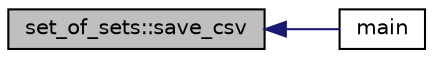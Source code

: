 digraph "set_of_sets::save_csv"
{
  edge [fontname="Helvetica",fontsize="10",labelfontname="Helvetica",labelfontsize="10"];
  node [fontname="Helvetica",fontsize="10",shape=record];
  rankdir="LR";
  Node904 [label="set_of_sets::save_csv",height=0.2,width=0.4,color="black", fillcolor="grey75", style="filled", fontcolor="black"];
  Node904 -> Node905 [dir="back",color="midnightblue",fontsize="10",style="solid",fontname="Helvetica"];
  Node905 [label="main",height=0.2,width=0.4,color="black", fillcolor="white", style="filled",URL="$dc/d77/pentomino__5x5_8_c.html#a840291bc02cba5474a4cb46a9b9566fe"];
}
